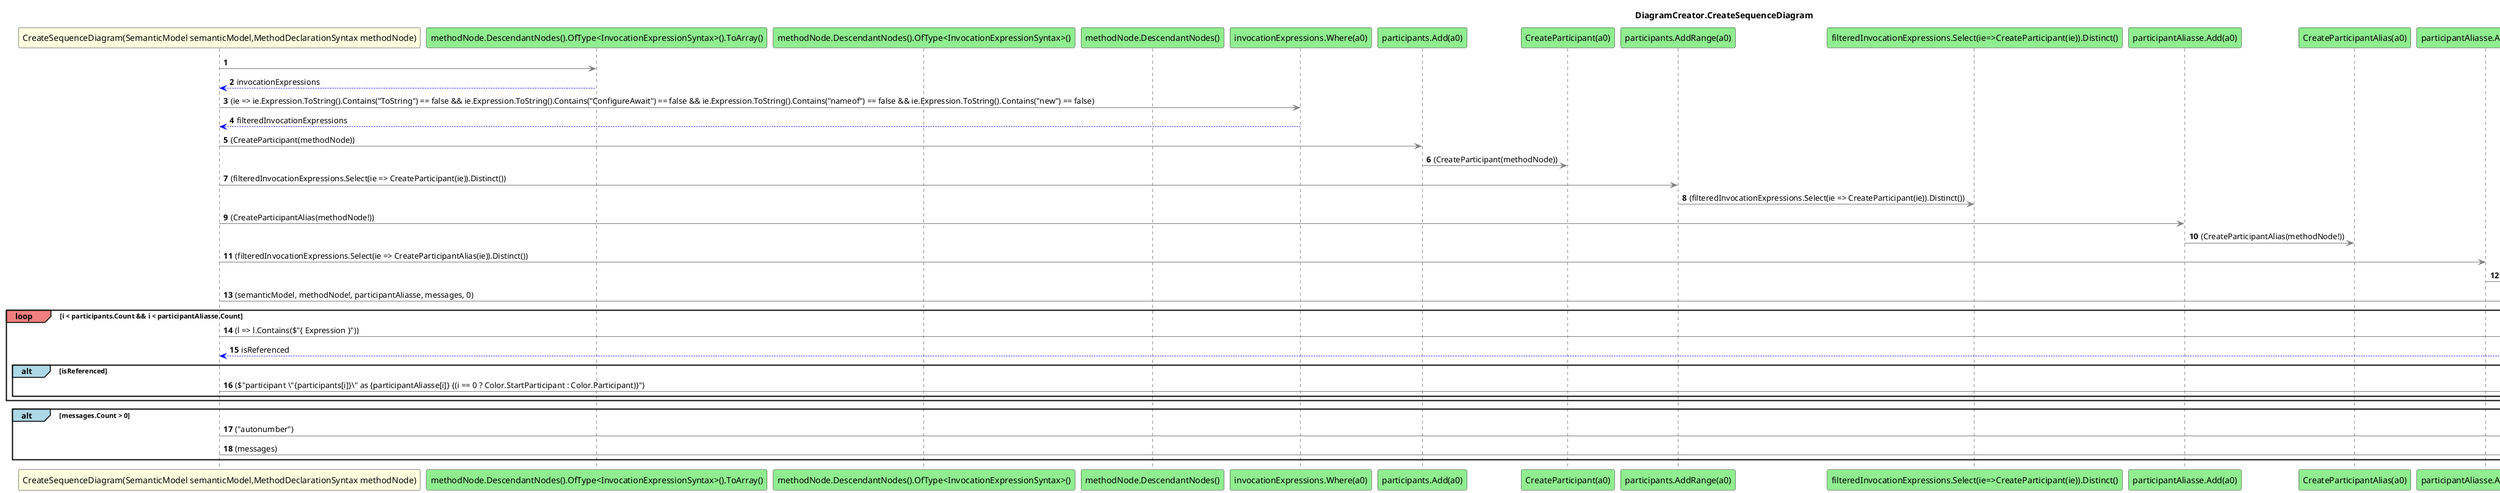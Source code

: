 @startuml DiagramCreator.CreateSequenceDiagram
title DiagramCreator.CreateSequenceDiagram
participant "CreateSequenceDiagram(SemanticModel semanticModel,MethodDeclarationSyntax methodNode)" as CreateSequenceDiagram_p0_p1 #LightYellow
participant "methodNode.DescendantNodes().OfType<InvocationExpressionSyntax>().ToArray()" as methodNode_DescendantNodes_OfType_InvocationExpressionSyntax_ToArray #LightGreen
participant "methodNode.DescendantNodes().OfType<InvocationExpressionSyntax>()" as methodNode_DescendantNodes_OfType_InvocationExpressionSyntax_ #LightGreen
participant "methodNode.DescendantNodes()" as methodNode_DescendantNodes #LightGreen
participant "invocationExpressions.Where(a0)" as invocationExpressions_Where_a0 #LightGreen
participant "participants.Add(a0)" as participants_Add_a0 #LightGreen
participant "CreateParticipant(a0)" as CreateParticipant_a0 #LightGreen
participant "participants.AddRange(a0)" as participants_AddRange_a0 #LightGreen
participant "filteredInvocationExpressions.Select(ie=>CreateParticipant(ie)).Distinct()" as filteredInvocationExpressions_Select_ie_CreateParticipant_ie_Distinct #LightGreen
participant "participantAliasse.Add(a0)" as participantAliasse_Add_a0 #LightGreen
participant "CreateParticipantAlias(a0)" as CreateParticipantAlias_a0 #LightGreen
participant "participantAliasse.AddRange(a0)" as participantAliasse_AddRange_a0 #LightGreen
participant "filteredInvocationExpressions.Select(ie=>CreateParticipantAlias(ie)).Distinct()" as filteredInvocationExpressions_Select_ie_CreateParticipantAlias_ie_Distinct #LightGreen
participant "AnalyzeCallSequence(a0,a1,a2,a3,a4)" as AnalyzeCallSequence_a0_a1_a2_a3_a4 #LightGreen
participant "messages.Any(a0)" as messages_Any_a0 #LightGreen
participant "diagramData.Add(a0)" as diagramData_Add_a0 #LightGreen
participant "diagramData.AddRange(a0)" as diagramData_AddRange_a0 #LightGreen
autonumber
CreateSequenceDiagram_p0_p1 -[#grey]> methodNode_DescendantNodes_OfType_InvocationExpressionSyntax_ToArray
methodNode_DescendantNodes_OfType_InvocationExpressionSyntax_ToArray -[#blue]-> CreateSequenceDiagram_p0_p1 : invocationExpressions
CreateSequenceDiagram_p0_p1 -[#grey]> invocationExpressions_Where_a0 : (ie => ie.Expression.ToString().Contains("ToString") == false && ie.Expression.ToString().Contains("ConfigureAwait") == false && ie.Expression.ToString().Contains("nameof") == false && ie.Expression.ToString().Contains("new") == false)
invocationExpressions_Where_a0 -[#blue]-> CreateSequenceDiagram_p0_p1 : filteredInvocationExpressions
CreateSequenceDiagram_p0_p1 -[#grey]> participants_Add_a0 : (CreateParticipant(methodNode))
participants_Add_a0 -[#grey]> CreateParticipant_a0 : (CreateParticipant(methodNode))
CreateSequenceDiagram_p0_p1 -[#grey]> participants_AddRange_a0 : (filteredInvocationExpressions.Select(ie => CreateParticipant(ie)).Distinct())
participants_AddRange_a0 -[#grey]> filteredInvocationExpressions_Select_ie_CreateParticipant_ie_Distinct : (filteredInvocationExpressions.Select(ie => CreateParticipant(ie)).Distinct())
CreateSequenceDiagram_p0_p1 -[#grey]> participantAliasse_Add_a0 : (CreateParticipantAlias(methodNode!))
participantAliasse_Add_a0 -[#grey]> CreateParticipantAlias_a0 : (CreateParticipantAlias(methodNode!))
CreateSequenceDiagram_p0_p1 -[#grey]> participantAliasse_AddRange_a0 : (filteredInvocationExpressions.Select(ie => CreateParticipantAlias(ie)).Distinct())
participantAliasse_AddRange_a0 -[#grey]> filteredInvocationExpressions_Select_ie_CreateParticipantAlias_ie_Distinct : (filteredInvocationExpressions.Select(ie => CreateParticipantAlias(ie)).Distinct())
CreateSequenceDiagram_p0_p1 -[#grey]> AnalyzeCallSequence_a0_a1_a2_a3_a4 : (semanticModel, methodNode!, participantAliasse, messages, 0)
loop#LightCoral i < participants.Count && i < participantAliasse.Count
 CreateSequenceDiagram_p0_p1 -[#grey]> messages_Any_a0 : (l => l.Contains($"{ Expression }"))
 messages_Any_a0 -[#blue]-> CreateSequenceDiagram_p0_p1 : isReferenced
 alt#LightBlue isReferenced
 CreateSequenceDiagram_p0_p1 -[#grey]> diagramData_Add_a0 : ($"participant \"{participants[i]}\" as {participantAliasse[i]} {(i == 0 ? Color.StartParticipant : Color.Participant)}")
 end
end
alt#LightBlue messages.Count > 0
 CreateSequenceDiagram_p0_p1 -[#grey]> diagramData_Add_a0 : ("autonumber")
 CreateSequenceDiagram_p0_p1 -[#grey]> diagramData_AddRange_a0 : (messages)
end
@enduml
